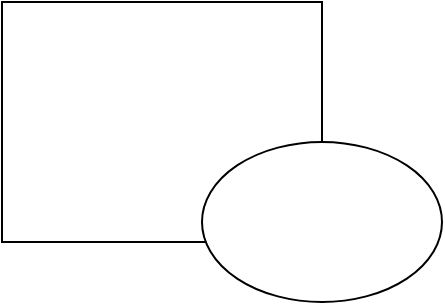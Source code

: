 <mxfile version="20.2.7" type="github">
  <diagram id="UcZh1UxkUU9EJ_-S-m6J" name="Página-1">
    <mxGraphModel dx="786" dy="447" grid="1" gridSize="10" guides="1" tooltips="1" connect="1" arrows="1" fold="1" page="1" pageScale="1" pageWidth="827" pageHeight="1169" math="0" shadow="0">
      <root>
        <mxCell id="0" />
        <mxCell id="1" parent="0" />
        <mxCell id="J6zsNCWBA4fvTuSnOhiy-1" value="" style="rounded=0;whiteSpace=wrap;html=1;" parent="1" vertex="1">
          <mxGeometry x="150" y="70" width="160" height="120" as="geometry" />
        </mxCell>
        <mxCell id="xZGb_4rmLsbivIutntoc-1" value="" style="ellipse;whiteSpace=wrap;html=1;" vertex="1" parent="1">
          <mxGeometry x="250" y="140" width="120" height="80" as="geometry" />
        </mxCell>
      </root>
    </mxGraphModel>
  </diagram>
</mxfile>
